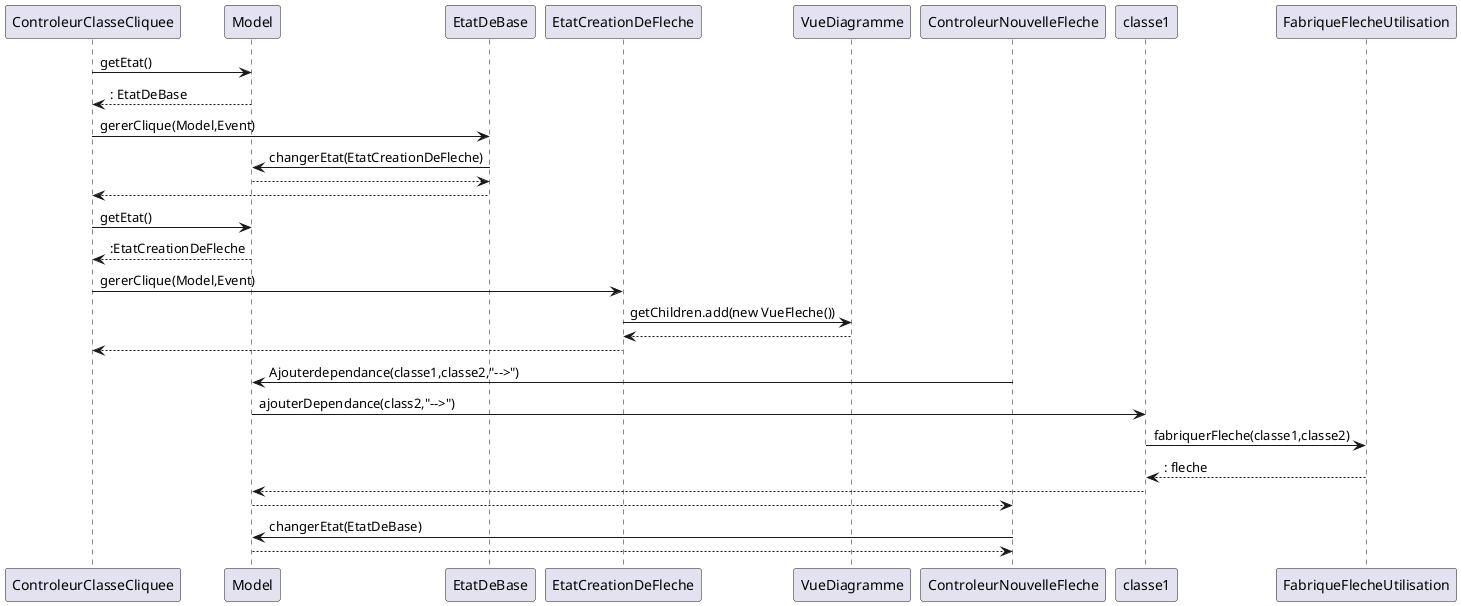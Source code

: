 @startuml
'https://plantuml.com/sequence-diagram

ControleurClasseCliquee -> Model: getEtat()
return : EtatDeBase

ControleurClasseCliquee -> EtatDeBase : gererClique(Model,Event)

EtatDeBase -> Model : changerEtat(EtatCreationDeFleche)
return
EtatDeBase --> ControleurClasseCliquee


ControleurClasseCliquee -> Model: getEtat()
return :EtatCreationDeFleche

ControleurClasseCliquee -> EtatCreationDeFleche : gererClique(Model,Event)
EtatCreationDeFleche -> VueDiagramme : getChildren.add(new VueFleche())
return
EtatCreationDeFleche --> ControleurClasseCliquee
ControleurNouvelleFleche -> Model : Ajouterdependance(classe1,classe2,"-->")
Model -> classe1 : ajouterDependance(class2,"-->")
classe1 -> FabriqueFlecheUtilisation : fabriquerFleche(classe1,classe2)
return : fleche
Model <-- classe1
ControleurNouvelleFleche <-- Model

ControleurNouvelleFleche -> Model : changerEtat(EtatDeBase)
return
@enduml